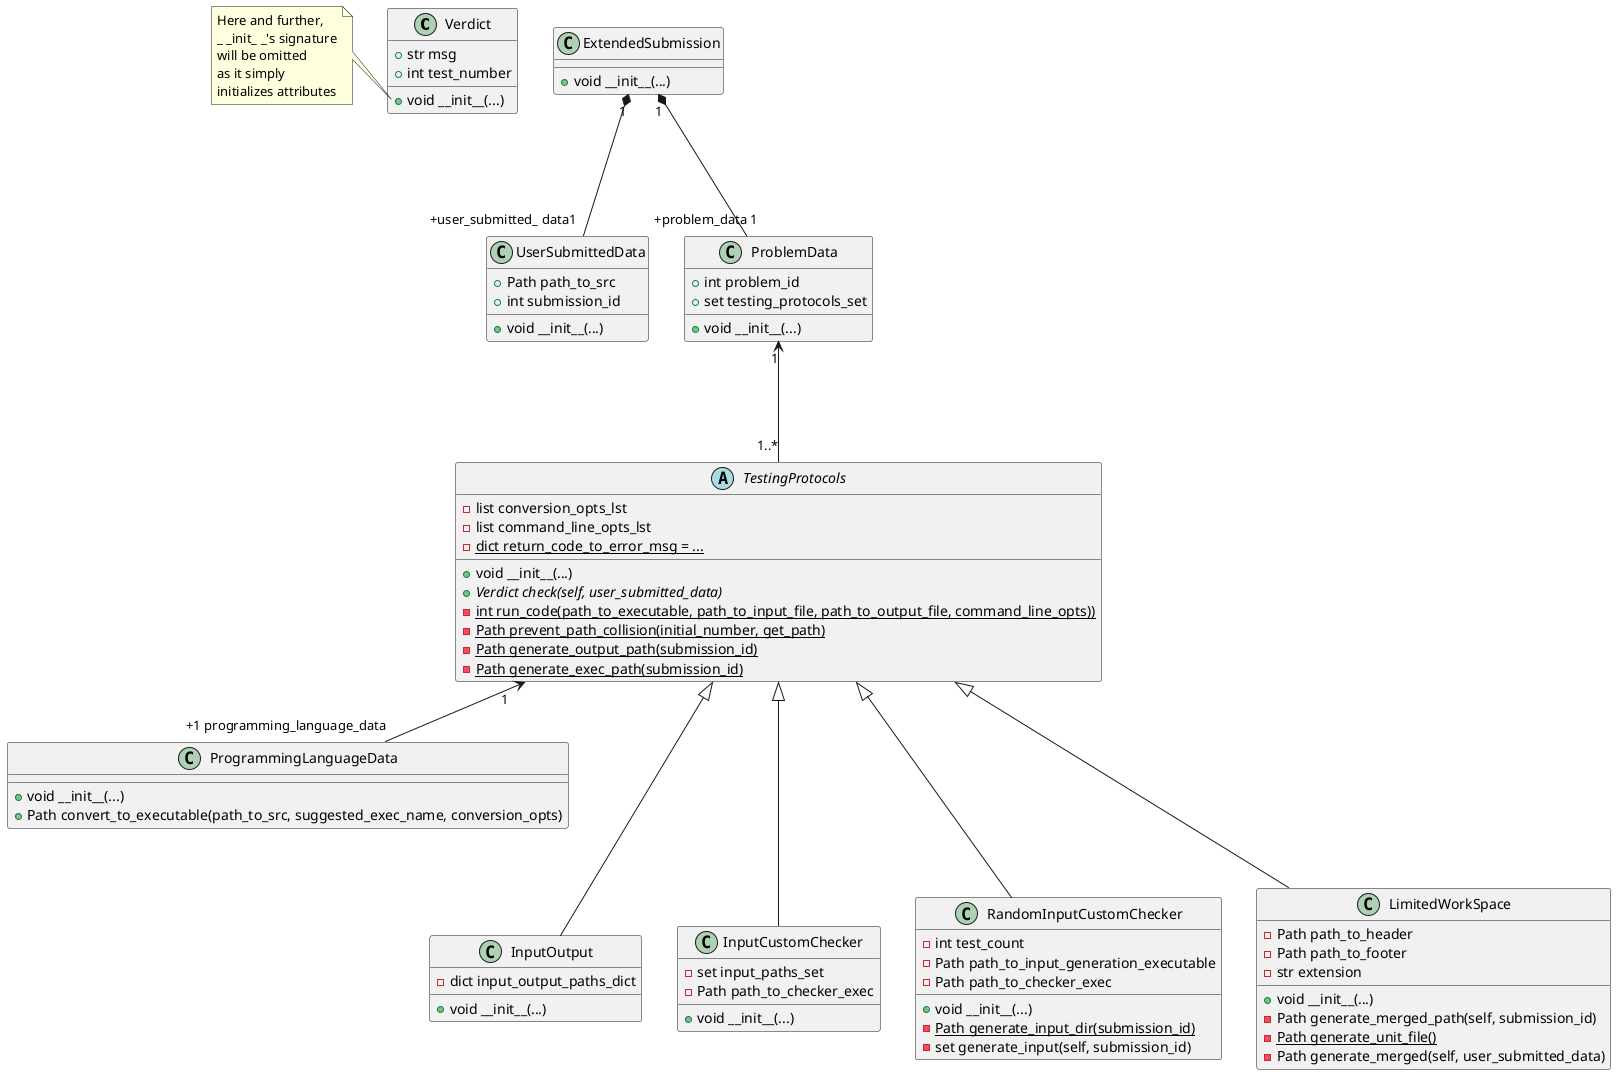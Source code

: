 @startuml
'https://plantuml.com/class-diagram

' ============================ AUX ============================

class Verdict {
    +str msg
    +int test_number

    +void __init__(...)
}
note left of Verdict::__init__
Here and further,
_ _init_ _'s signature
will be omitted
as it simply
initializes attributes
end note


class UserSubmittedData {
    +Path path_to_src
    +int submission_id

    +void __init__(...)
}


class ProgrammingLanguageData {
        +void __init__(...)
        +Path convert_to_executable(path_to_src, suggested_exec_name, conversion_opts)
}


' ========================== PROTOCOLS =========================

abstract class TestingProtocols {
    -list conversion_opts_lst
    -list command_line_opts_lst
    -{static} dict return_code_to_error_msg = ...

    +void __init__(...)
    +{abstract} Verdict check(self, user_submitted_data)
    -{static} int run_code(path_to_executable, path_to_input_file, path_to_output_file, command_line_opts))
    -{static} Path prevent_path_collision(initial_number, get_path)
    -{static} Path generate_output_path(submission_id)
    -{static} Path generate_exec_path(submission_id)
}

TestingProtocols "1" <-- "+1 programming_language_data" ProgrammingLanguageData

class InputOutput {
    -dict input_output_paths_dict

    +void __init__(...)
}

class InputCustomChecker {
    -set input_paths_set
    -Path path_to_checker_exec

    +void __init__(...)
}

class RandomInputCustomChecker {
    -int test_count
    -Path path_to_input_generation_executable
    -Path path_to_checker_exec


    +void __init__(...)
    -{static} Path generate_input_dir(submission_id)
    -set generate_input(self, submission_id)
}

class LimitedWorkSpace {
    -Path path_to_header
    -Path path_to_footer
    -str extension

    +void __init__(...)
    -Path generate_merged_path(self, submission_id)
    -{static} Path generate_unit_file()
    -Path generate_merged(self, user_submitted_data)
}


TestingProtocols <|--- InputCustomChecker
TestingProtocols <|--- RandomInputCustomChecker
TestingProtocols <|--- LimitedWorkSpace
TestingProtocols <|--- InputOutput


' ============================ AUX ============================

class ProblemData {
    +int problem_id
    +set testing_protocols_set

    +void __init__(...)
}

ProblemData "1" <--- "1..*" TestingProtocols


class ExtendedSubmission {
    +void __init__(...)
}

ExtendedSubmission "1" *--- "+problem_data 1" ProblemData
ExtendedSubmission "1" *--- "+user_submitted_ data1" UserSubmittedData

@enduml
